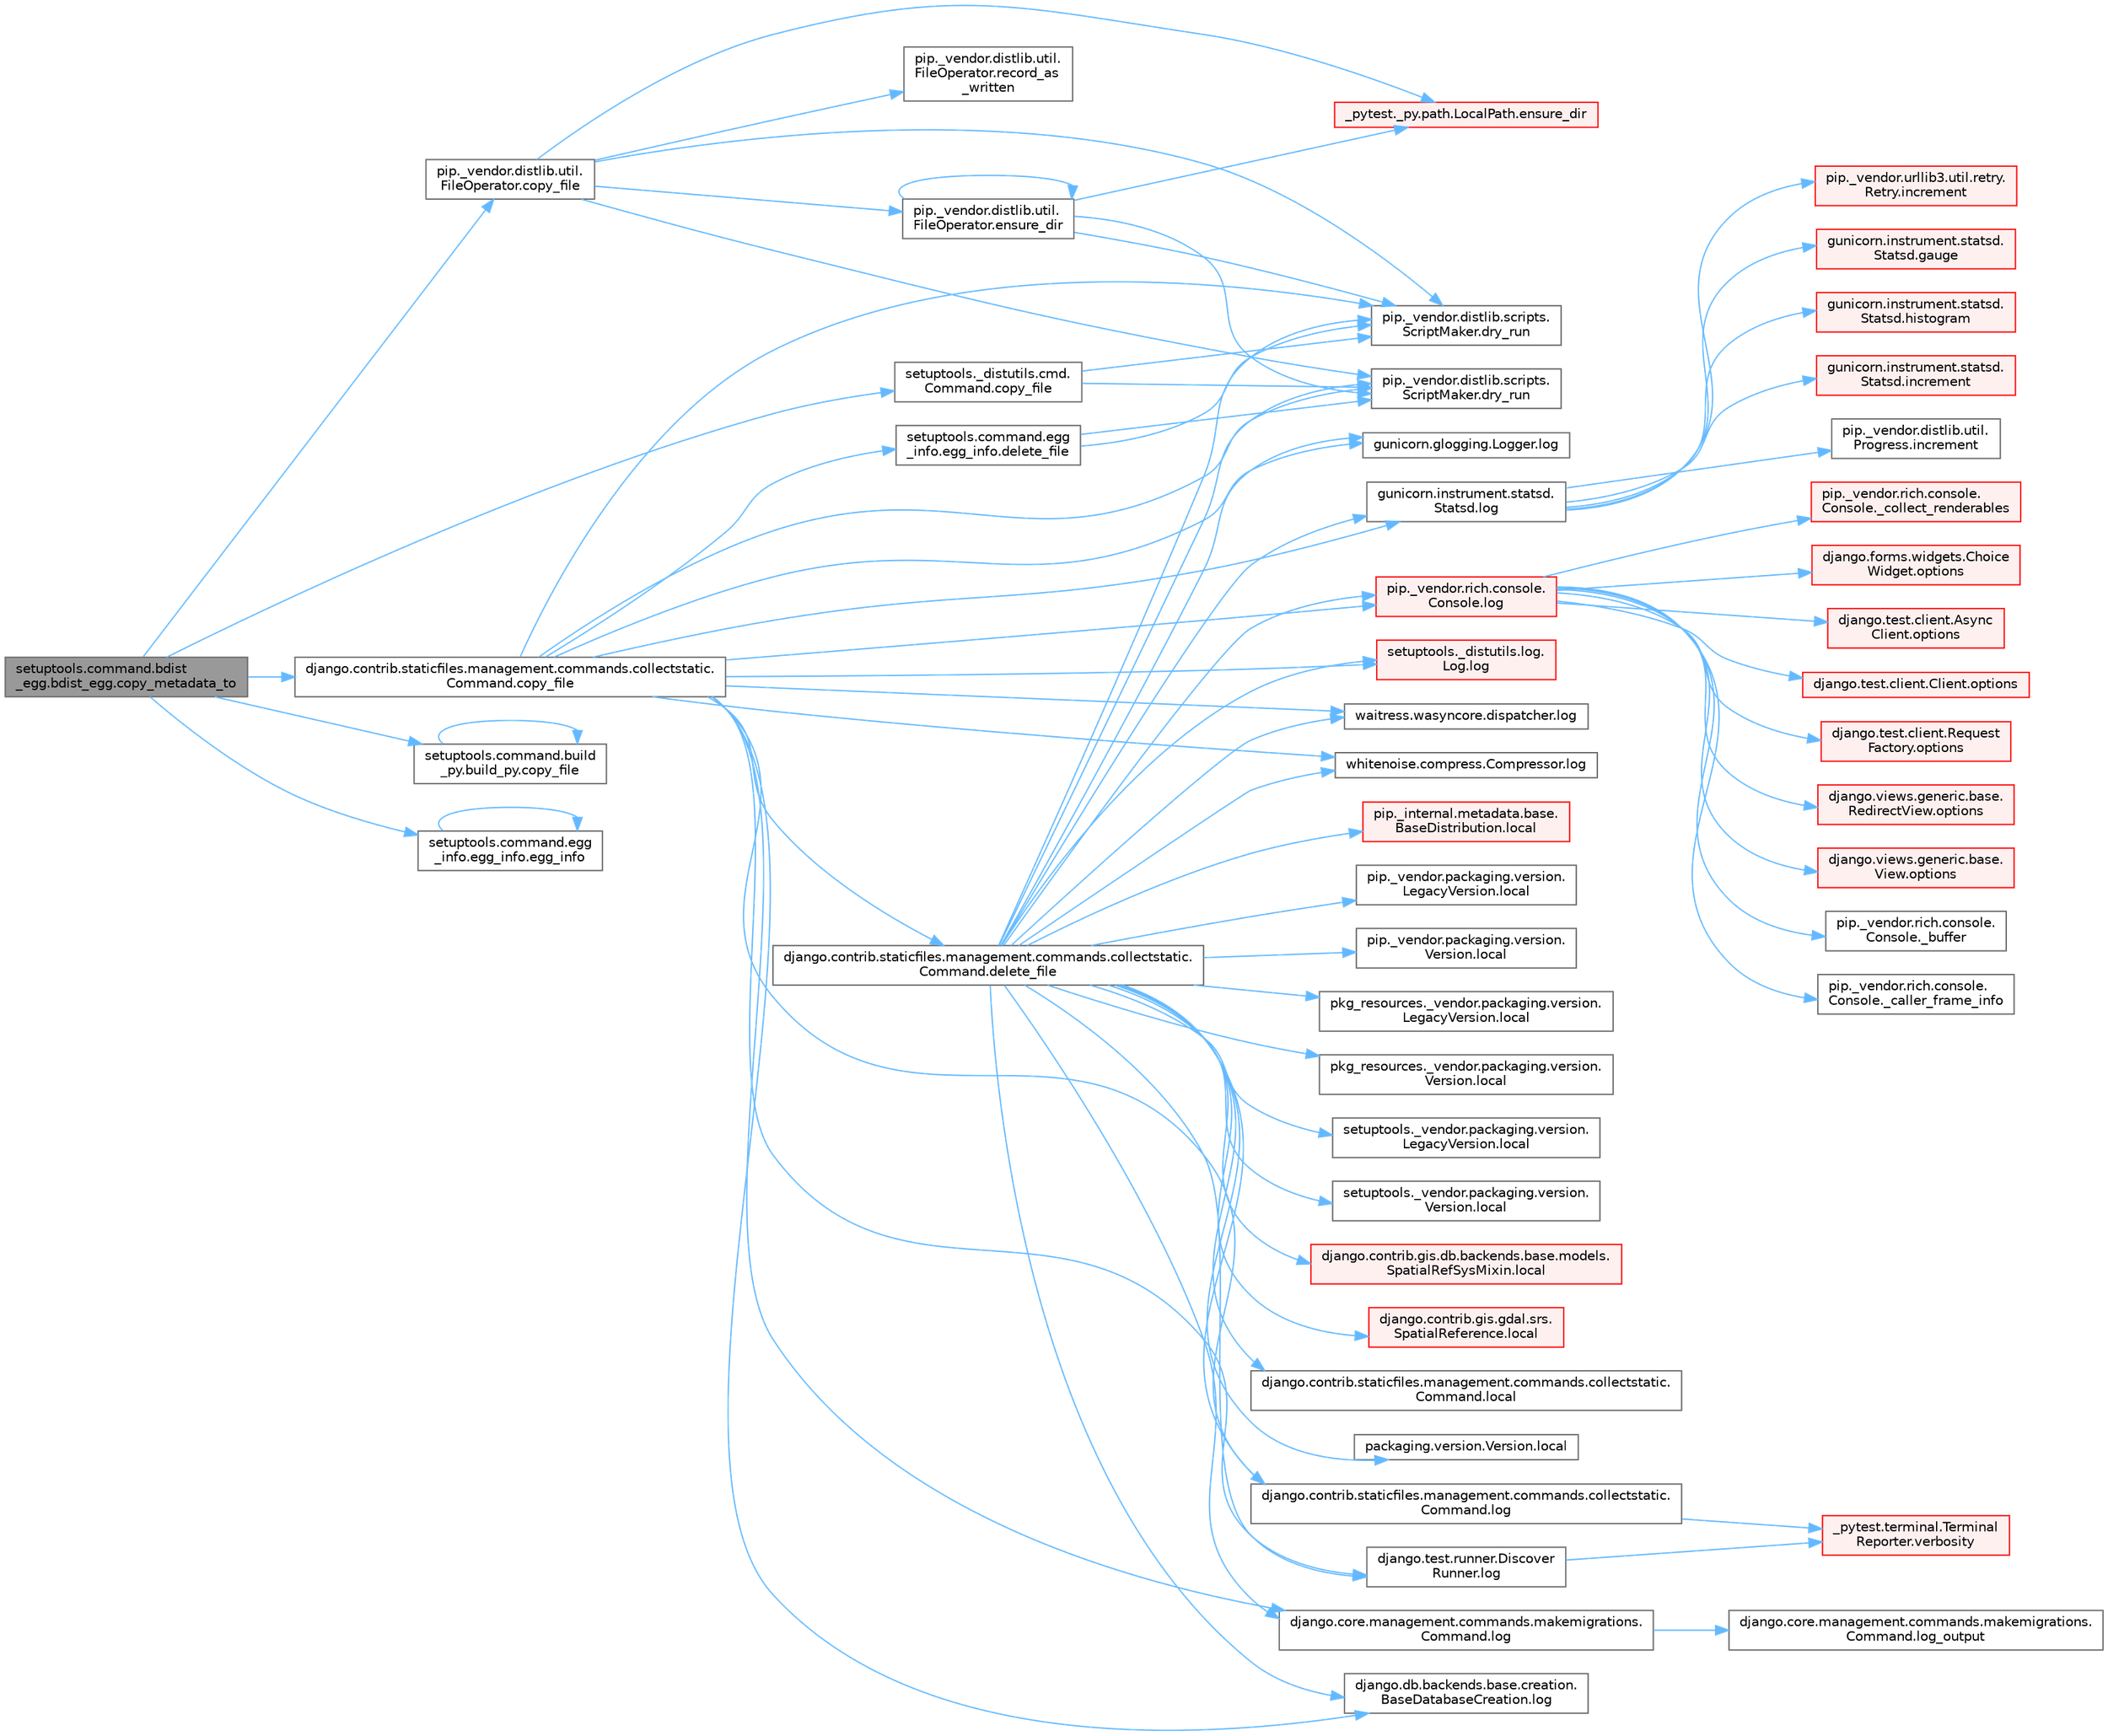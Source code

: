 digraph "setuptools.command.bdist_egg.bdist_egg.copy_metadata_to"
{
 // LATEX_PDF_SIZE
  bgcolor="transparent";
  edge [fontname=Helvetica,fontsize=10,labelfontname=Helvetica,labelfontsize=10];
  node [fontname=Helvetica,fontsize=10,shape=box,height=0.2,width=0.4];
  rankdir="LR";
  Node1 [id="Node000001",label="setuptools.command.bdist\l_egg.bdist_egg.copy_metadata_to",height=0.2,width=0.4,color="gray40", fillcolor="grey60", style="filled", fontcolor="black",tooltip=" "];
  Node1 -> Node2 [id="edge1_Node000001_Node000002",color="steelblue1",style="solid",tooltip=" "];
  Node2 [id="Node000002",label="django.contrib.staticfiles.management.commands.collectstatic.\lCommand.copy_file",height=0.2,width=0.4,color="grey40", fillcolor="white", style="filled",URL="$classdjango_1_1contrib_1_1staticfiles_1_1management_1_1commands_1_1collectstatic_1_1_command.html#aa1d53e284649215d968d4bb505fb4d4b",tooltip=" "];
  Node2 -> Node3 [id="edge2_Node000002_Node000003",color="steelblue1",style="solid",tooltip=" "];
  Node3 [id="Node000003",label="django.contrib.staticfiles.management.commands.collectstatic.\lCommand.delete_file",height=0.2,width=0.4,color="grey40", fillcolor="white", style="filled",URL="$classdjango_1_1contrib_1_1staticfiles_1_1management_1_1commands_1_1collectstatic_1_1_command.html#a54d45dfce4bec3a86e7cd24afd6ade21",tooltip=" "];
  Node3 -> Node4 [id="edge3_Node000003_Node000004",color="steelblue1",style="solid",tooltip=" "];
  Node4 [id="Node000004",label="pip._vendor.distlib.scripts.\lScriptMaker.dry_run",height=0.2,width=0.4,color="grey40", fillcolor="white", style="filled",URL="$classpip_1_1__vendor_1_1distlib_1_1scripts_1_1_script_maker.html#acd0b75b087e518fe8bca3b64ea083c92",tooltip=" "];
  Node3 -> Node5 [id="edge4_Node000003_Node000005",color="steelblue1",style="solid",tooltip=" "];
  Node5 [id="Node000005",label="pip._vendor.distlib.scripts.\lScriptMaker.dry_run",height=0.2,width=0.4,color="grey40", fillcolor="white", style="filled",URL="$classpip_1_1__vendor_1_1distlib_1_1scripts_1_1_script_maker.html#aa6b275f3771cc190673279c4bf52d220",tooltip=" "];
  Node3 -> Node6 [id="edge5_Node000003_Node000006",color="steelblue1",style="solid",tooltip=" "];
  Node6 [id="Node000006",label="django.contrib.gis.db.backends.base.models.\lSpatialRefSysMixin.local",height=0.2,width=0.4,color="red", fillcolor="#FFF0F0", style="filled",URL="$classdjango_1_1contrib_1_1gis_1_1db_1_1backends_1_1base_1_1models_1_1_spatial_ref_sys_mixin.html#aa2b279a4742998c755a4b609dae36ec2",tooltip=" "];
  Node3 -> Node47 [id="edge6_Node000003_Node000047",color="steelblue1",style="solid",tooltip=" "];
  Node47 [id="Node000047",label="django.contrib.gis.gdal.srs.\lSpatialReference.local",height=0.2,width=0.4,color="red", fillcolor="#FFF0F0", style="filled",URL="$classdjango_1_1contrib_1_1gis_1_1gdal_1_1srs_1_1_spatial_reference.html#a0abebf4dd11a11920a1e2e54f39f50fd",tooltip=" "];
  Node3 -> Node48 [id="edge7_Node000003_Node000048",color="steelblue1",style="solid",tooltip=" "];
  Node48 [id="Node000048",label="django.contrib.staticfiles.management.commands.collectstatic.\lCommand.local",height=0.2,width=0.4,color="grey40", fillcolor="white", style="filled",URL="$classdjango_1_1contrib_1_1staticfiles_1_1management_1_1commands_1_1collectstatic_1_1_command.html#a03cada9a3401fcf3fac9c92aed7e2002",tooltip=" "];
  Node3 -> Node49 [id="edge8_Node000003_Node000049",color="steelblue1",style="solid",tooltip=" "];
  Node49 [id="Node000049",label="packaging.version.Version.local",height=0.2,width=0.4,color="grey40", fillcolor="white", style="filled",URL="$classpackaging_1_1version_1_1_version.html#a45188d22991efcdbe0a8356784fc00a0",tooltip=" "];
  Node3 -> Node50 [id="edge9_Node000003_Node000050",color="steelblue1",style="solid",tooltip=" "];
  Node50 [id="Node000050",label="pip._internal.metadata.base.\lBaseDistribution.local",height=0.2,width=0.4,color="red", fillcolor="#FFF0F0", style="filled",URL="$classpip_1_1__internal_1_1metadata_1_1base_1_1_base_distribution.html#a68a7931aa7d592ec9a6bcf1aaa845223",tooltip=" "];
  Node3 -> Node4541 [id="edge10_Node000003_Node004541",color="steelblue1",style="solid",tooltip=" "];
  Node4541 [id="Node004541",label="pip._vendor.packaging.version.\lLegacyVersion.local",height=0.2,width=0.4,color="grey40", fillcolor="white", style="filled",URL="$classpip_1_1__vendor_1_1packaging_1_1version_1_1_legacy_version.html#a60a59860ee423006f3885a51e699cbc0",tooltip=" "];
  Node3 -> Node4542 [id="edge11_Node000003_Node004542",color="steelblue1",style="solid",tooltip=" "];
  Node4542 [id="Node004542",label="pip._vendor.packaging.version.\lVersion.local",height=0.2,width=0.4,color="grey40", fillcolor="white", style="filled",URL="$classpip_1_1__vendor_1_1packaging_1_1version_1_1_version.html#ad1320245d9af9451510a2af96fa9e270",tooltip=" "];
  Node3 -> Node4543 [id="edge12_Node000003_Node004543",color="steelblue1",style="solid",tooltip=" "];
  Node4543 [id="Node004543",label="pkg_resources._vendor.packaging.version.\lLegacyVersion.local",height=0.2,width=0.4,color="grey40", fillcolor="white", style="filled",URL="$classpkg__resources_1_1__vendor_1_1packaging_1_1version_1_1_legacy_version.html#ab5202e3adbabf73ac459d78afdc0cfc5",tooltip=" "];
  Node3 -> Node4544 [id="edge13_Node000003_Node004544",color="steelblue1",style="solid",tooltip=" "];
  Node4544 [id="Node004544",label="pkg_resources._vendor.packaging.version.\lVersion.local",height=0.2,width=0.4,color="grey40", fillcolor="white", style="filled",URL="$classpkg__resources_1_1__vendor_1_1packaging_1_1version_1_1_version.html#a36e576909ed04da5b9a9d7b1443ee961",tooltip=" "];
  Node3 -> Node4545 [id="edge14_Node000003_Node004545",color="steelblue1",style="solid",tooltip=" "];
  Node4545 [id="Node004545",label="setuptools._vendor.packaging.version.\lLegacyVersion.local",height=0.2,width=0.4,color="grey40", fillcolor="white", style="filled",URL="$classsetuptools_1_1__vendor_1_1packaging_1_1version_1_1_legacy_version.html#a1c8af3f6b4898755c2d392b114d12e77",tooltip=" "];
  Node3 -> Node4546 [id="edge15_Node000003_Node004546",color="steelblue1",style="solid",tooltip=" "];
  Node4546 [id="Node004546",label="setuptools._vendor.packaging.version.\lVersion.local",height=0.2,width=0.4,color="grey40", fillcolor="white", style="filled",URL="$classsetuptools_1_1__vendor_1_1packaging_1_1version_1_1_version.html#a7d77314dddde68f3148b8c1efb5b8057",tooltip=" "];
  Node3 -> Node988 [id="edge16_Node000003_Node000988",color="steelblue1",style="solid",tooltip=" "];
  Node988 [id="Node000988",label="django.contrib.staticfiles.management.commands.collectstatic.\lCommand.log",height=0.2,width=0.4,color="grey40", fillcolor="white", style="filled",URL="$classdjango_1_1contrib_1_1staticfiles_1_1management_1_1commands_1_1collectstatic_1_1_command.html#a0e93191b90ee0993e3286343d0b2de0e",tooltip=" "];
  Node988 -> Node989 [id="edge17_Node000988_Node000989",color="steelblue1",style="solid",tooltip=" "];
  Node989 [id="Node000989",label="_pytest.terminal.Terminal\lReporter.verbosity",height=0.2,width=0.4,color="red", fillcolor="#FFF0F0", style="filled",URL="$class__pytest_1_1terminal_1_1_terminal_reporter.html#a620047ffec9ba4f5cca84af25b3adbcf",tooltip=" "];
  Node3 -> Node990 [id="edge18_Node000003_Node000990",color="steelblue1",style="solid",tooltip=" "];
  Node990 [id="Node000990",label="django.core.management.commands.makemigrations.\lCommand.log",height=0.2,width=0.4,color="grey40", fillcolor="white", style="filled",URL="$classdjango_1_1core_1_1management_1_1commands_1_1makemigrations_1_1_command.html#a0409d121552878a7416460dba8274880",tooltip=" "];
  Node990 -> Node991 [id="edge19_Node000990_Node000991",color="steelblue1",style="solid",tooltip=" "];
  Node991 [id="Node000991",label="django.core.management.commands.makemigrations.\lCommand.log_output",height=0.2,width=0.4,color="grey40", fillcolor="white", style="filled",URL="$classdjango_1_1core_1_1management_1_1commands_1_1makemigrations_1_1_command.html#ad6cb5d402888250fc170034fdee93f6d",tooltip=" "];
  Node3 -> Node992 [id="edge20_Node000003_Node000992",color="steelblue1",style="solid",tooltip=" "];
  Node992 [id="Node000992",label="django.db.backends.base.creation.\lBaseDatabaseCreation.log",height=0.2,width=0.4,color="grey40", fillcolor="white", style="filled",URL="$classdjango_1_1db_1_1backends_1_1base_1_1creation_1_1_base_database_creation.html#ac297ec931db5ec68c271ec0d91be7183",tooltip=" "];
  Node3 -> Node993 [id="edge21_Node000003_Node000993",color="steelblue1",style="solid",tooltip=" "];
  Node993 [id="Node000993",label="django.test.runner.Discover\lRunner.log",height=0.2,width=0.4,color="grey40", fillcolor="white", style="filled",URL="$classdjango_1_1test_1_1runner_1_1_discover_runner.html#af5ad8e2895b3f0c5e0a6d7113199d641",tooltip=" "];
  Node993 -> Node989 [id="edge22_Node000993_Node000989",color="steelblue1",style="solid",tooltip=" "];
  Node3 -> Node994 [id="edge23_Node000003_Node000994",color="steelblue1",style="solid",tooltip=" "];
  Node994 [id="Node000994",label="gunicorn.glogging.Logger.log",height=0.2,width=0.4,color="grey40", fillcolor="white", style="filled",URL="$classgunicorn_1_1glogging_1_1_logger.html#ad6941dede526094643dd02c53c3449b0",tooltip=" "];
  Node3 -> Node995 [id="edge24_Node000003_Node000995",color="steelblue1",style="solid",tooltip=" "];
  Node995 [id="Node000995",label="gunicorn.instrument.statsd.\lStatsd.log",height=0.2,width=0.4,color="grey40", fillcolor="white", style="filled",URL="$classgunicorn_1_1instrument_1_1statsd_1_1_statsd.html#ab99145cf0b7c66dbcebcbdcbd44b4953",tooltip=" "];
  Node995 -> Node996 [id="edge25_Node000995_Node000996",color="steelblue1",style="solid",tooltip=" "];
  Node996 [id="Node000996",label="gunicorn.instrument.statsd.\lStatsd.gauge",height=0.2,width=0.4,color="red", fillcolor="#FFF0F0", style="filled",URL="$classgunicorn_1_1instrument_1_1statsd_1_1_statsd.html#a6cebc76ae769412dfb0f0a3ec727c50d",tooltip=" "];
  Node995 -> Node998 [id="edge26_Node000995_Node000998",color="steelblue1",style="solid",tooltip=" "];
  Node998 [id="Node000998",label="gunicorn.instrument.statsd.\lStatsd.histogram",height=0.2,width=0.4,color="red", fillcolor="#FFF0F0", style="filled",URL="$classgunicorn_1_1instrument_1_1statsd_1_1_statsd.html#adee3cb12a43f643cca3c9084d77285b4",tooltip=" "];
  Node995 -> Node999 [id="edge27_Node000995_Node000999",color="steelblue1",style="solid",tooltip=" "];
  Node999 [id="Node000999",label="gunicorn.instrument.statsd.\lStatsd.increment",height=0.2,width=0.4,color="red", fillcolor="#FFF0F0", style="filled",URL="$classgunicorn_1_1instrument_1_1statsd_1_1_statsd.html#a5527687726a051a5182ee13a842b08fd",tooltip=" "];
  Node995 -> Node1000 [id="edge28_Node000995_Node001000",color="steelblue1",style="solid",tooltip=" "];
  Node1000 [id="Node001000",label="pip._vendor.distlib.util.\lProgress.increment",height=0.2,width=0.4,color="grey40", fillcolor="white", style="filled",URL="$classpip_1_1__vendor_1_1distlib_1_1util_1_1_progress.html#a197ffd4ac8a74898742a6cde5b4c5466",tooltip=" "];
  Node995 -> Node1001 [id="edge29_Node000995_Node001001",color="steelblue1",style="solid",tooltip=" "];
  Node1001 [id="Node001001",label="pip._vendor.urllib3.util.retry.\lRetry.increment",height=0.2,width=0.4,color="red", fillcolor="#FFF0F0", style="filled",URL="$classpip_1_1__vendor_1_1urllib3_1_1util_1_1retry_1_1_retry.html#a88dd993ccb2ef4b2bfa9ad0571374b12",tooltip=" "];
  Node3 -> Node1078 [id="edge30_Node000003_Node001078",color="steelblue1",style="solid",tooltip=" "];
  Node1078 [id="Node001078",label="pip._vendor.rich.console.\lConsole.log",height=0.2,width=0.4,color="red", fillcolor="#FFF0F0", style="filled",URL="$classpip_1_1__vendor_1_1rich_1_1console_1_1_console.html#af9c77e39f9413fc2b134c60cfa23b0f1",tooltip=" "];
  Node1078 -> Node131 [id="edge31_Node001078_Node000131",color="steelblue1",style="solid",tooltip=" "];
  Node131 [id="Node000131",label="pip._vendor.rich.console.\lConsole._buffer",height=0.2,width=0.4,color="grey40", fillcolor="white", style="filled",URL="$classpip_1_1__vendor_1_1rich_1_1console_1_1_console.html#a51eaf031922c907e4085937b82f5564e",tooltip=" "];
  Node1078 -> Node1079 [id="edge32_Node001078_Node001079",color="steelblue1",style="solid",tooltip=" "];
  Node1079 [id="Node001079",label="pip._vendor.rich.console.\lConsole._caller_frame_info",height=0.2,width=0.4,color="grey40", fillcolor="white", style="filled",URL="$classpip_1_1__vendor_1_1rich_1_1console_1_1_console.html#ac43cb4290591af4f04cd264aa1fc1b0f",tooltip=" "];
  Node1078 -> Node132 [id="edge33_Node001078_Node000132",color="steelblue1",style="solid",tooltip=" "];
  Node132 [id="Node000132",label="pip._vendor.rich.console.\lConsole._collect_renderables",height=0.2,width=0.4,color="red", fillcolor="#FFF0F0", style="filled",URL="$classpip_1_1__vendor_1_1rich_1_1console_1_1_console.html#ab053dc750094e77e036523f6d2c14899",tooltip=" "];
  Node1078 -> Node142 [id="edge34_Node001078_Node000142",color="steelblue1",style="solid",tooltip=" "];
  Node142 [id="Node000142",label="django.forms.widgets.Choice\lWidget.options",height=0.2,width=0.4,color="red", fillcolor="#FFF0F0", style="filled",URL="$classdjango_1_1forms_1_1widgets_1_1_choice_widget.html#a8575b90386fc2027f38ea00133cef250",tooltip=" "];
  Node1078 -> Node1080 [id="edge35_Node001078_Node001080",color="steelblue1",style="solid",tooltip=" "];
  Node1080 [id="Node001080",label="django.test.client.Async\lClient.options",height=0.2,width=0.4,color="red", fillcolor="#FFF0F0", style="filled",URL="$classdjango_1_1test_1_1client_1_1_async_client.html#a84509c6347cbc018e6335b924ec841a2",tooltip=" "];
  Node1078 -> Node1723 [id="edge36_Node001078_Node001723",color="steelblue1",style="solid",tooltip=" "];
  Node1723 [id="Node001723",label="django.test.client.Client.options",height=0.2,width=0.4,color="red", fillcolor="#FFF0F0", style="filled",URL="$classdjango_1_1test_1_1client_1_1_client.html#a839ea6375ca2184b3b60550938b6824c",tooltip=" "];
  Node1078 -> Node1725 [id="edge37_Node001078_Node001725",color="steelblue1",style="solid",tooltip=" "];
  Node1725 [id="Node001725",label="django.test.client.Request\lFactory.options",height=0.2,width=0.4,color="red", fillcolor="#FFF0F0", style="filled",URL="$classdjango_1_1test_1_1client_1_1_request_factory.html#a438a7e1be2437d680cd78d11dee77c54",tooltip=" "];
  Node1078 -> Node1729 [id="edge38_Node001078_Node001729",color="steelblue1",style="solid",tooltip=" "];
  Node1729 [id="Node001729",label="django.views.generic.base.\lRedirectView.options",height=0.2,width=0.4,color="red", fillcolor="#FFF0F0", style="filled",URL="$classdjango_1_1views_1_1generic_1_1base_1_1_redirect_view.html#a444de156c79647344c987295c47a76e1",tooltip=" "];
  Node1078 -> Node1905 [id="edge39_Node001078_Node001905",color="steelblue1",style="solid",tooltip=" "];
  Node1905 [id="Node001905",label="django.views.generic.base.\lView.options",height=0.2,width=0.4,color="red", fillcolor="#FFF0F0", style="filled",URL="$classdjango_1_1views_1_1generic_1_1base_1_1_view.html#a4d1dc440a5bae11bd7859d20ca9948e1",tooltip=" "];
  Node3 -> Node2738 [id="edge40_Node000003_Node002738",color="steelblue1",style="solid",tooltip=" "];
  Node2738 [id="Node002738",label="setuptools._distutils.log.\lLog.log",height=0.2,width=0.4,color="red", fillcolor="#FFF0F0", style="filled",URL="$classsetuptools_1_1__distutils_1_1log_1_1_log.html#af651bf90098b3f6c9f3913b91f0eda70",tooltip=" "];
  Node3 -> Node2739 [id="edge41_Node000003_Node002739",color="steelblue1",style="solid",tooltip=" "];
  Node2739 [id="Node002739",label="waitress.wasyncore.dispatcher.log",height=0.2,width=0.4,color="grey40", fillcolor="white", style="filled",URL="$classwaitress_1_1wasyncore_1_1dispatcher.html#ab4786338f40a0cf9e9df45b57d4c0a63",tooltip=" "];
  Node3 -> Node2740 [id="edge42_Node000003_Node002740",color="steelblue1",style="solid",tooltip=" "];
  Node2740 [id="Node002740",label="whitenoise.compress.Compressor.log",height=0.2,width=0.4,color="grey40", fillcolor="white", style="filled",URL="$classwhitenoise_1_1compress_1_1_compressor.html#aa70a9f98a4387e4d394529c17cdbee27",tooltip=" "];
  Node2 -> Node4547 [id="edge43_Node000002_Node004547",color="steelblue1",style="solid",tooltip=" "];
  Node4547 [id="Node004547",label="setuptools.command.egg\l_info.egg_info.delete_file",height=0.2,width=0.4,color="grey40", fillcolor="white", style="filled",URL="$classsetuptools_1_1command_1_1egg__info_1_1egg__info.html#a495e8bc785408d0edb69ac18deb4cffc",tooltip=" "];
  Node4547 -> Node4 [id="edge44_Node004547_Node000004",color="steelblue1",style="solid",tooltip=" "];
  Node4547 -> Node5 [id="edge45_Node004547_Node000005",color="steelblue1",style="solid",tooltip=" "];
  Node2 -> Node4 [id="edge46_Node000002_Node000004",color="steelblue1",style="solid",tooltip=" "];
  Node2 -> Node5 [id="edge47_Node000002_Node000005",color="steelblue1",style="solid",tooltip=" "];
  Node2 -> Node988 [id="edge48_Node000002_Node000988",color="steelblue1",style="solid",tooltip=" "];
  Node2 -> Node990 [id="edge49_Node000002_Node000990",color="steelblue1",style="solid",tooltip=" "];
  Node2 -> Node992 [id="edge50_Node000002_Node000992",color="steelblue1",style="solid",tooltip=" "];
  Node2 -> Node993 [id="edge51_Node000002_Node000993",color="steelblue1",style="solid",tooltip=" "];
  Node2 -> Node994 [id="edge52_Node000002_Node000994",color="steelblue1",style="solid",tooltip=" "];
  Node2 -> Node995 [id="edge53_Node000002_Node000995",color="steelblue1",style="solid",tooltip=" "];
  Node2 -> Node1078 [id="edge54_Node000002_Node001078",color="steelblue1",style="solid",tooltip=" "];
  Node2 -> Node2738 [id="edge55_Node000002_Node002738",color="steelblue1",style="solid",tooltip=" "];
  Node2 -> Node2739 [id="edge56_Node000002_Node002739",color="steelblue1",style="solid",tooltip=" "];
  Node2 -> Node2740 [id="edge57_Node000002_Node002740",color="steelblue1",style="solid",tooltip=" "];
  Node1 -> Node4548 [id="edge58_Node000001_Node004548",color="steelblue1",style="solid",tooltip=" "];
  Node4548 [id="Node004548",label="pip._vendor.distlib.util.\lFileOperator.copy_file",height=0.2,width=0.4,color="grey40", fillcolor="white", style="filled",URL="$classpip_1_1__vendor_1_1distlib_1_1util_1_1_file_operator.html#abc23840c62c167d79ecacec778850261",tooltip=" "];
  Node4548 -> Node4 [id="edge59_Node004548_Node000004",color="steelblue1",style="solid",tooltip=" "];
  Node4548 -> Node5 [id="edge60_Node004548_Node000005",color="steelblue1",style="solid",tooltip=" "];
  Node4548 -> Node4549 [id="edge61_Node004548_Node004549",color="steelblue1",style="solid",tooltip=" "];
  Node4549 [id="Node004549",label="_pytest._py.path.LocalPath.ensure_dir",height=0.2,width=0.4,color="red", fillcolor="#FFF0F0", style="filled",URL="$class__pytest_1_1__py_1_1path_1_1_local_path.html#a46346ae9e4a2afb342367c4071edfb97",tooltip=" "];
  Node4548 -> Node4550 [id="edge62_Node004548_Node004550",color="steelblue1",style="solid",tooltip=" "];
  Node4550 [id="Node004550",label="pip._vendor.distlib.util.\lFileOperator.ensure_dir",height=0.2,width=0.4,color="grey40", fillcolor="white", style="filled",URL="$classpip_1_1__vendor_1_1distlib_1_1util_1_1_file_operator.html#ac26f6e6c72ddce16fab2f5b283728e7b",tooltip=" "];
  Node4550 -> Node4 [id="edge63_Node004550_Node000004",color="steelblue1",style="solid",tooltip=" "];
  Node4550 -> Node5 [id="edge64_Node004550_Node000005",color="steelblue1",style="solid",tooltip=" "];
  Node4550 -> Node4549 [id="edge65_Node004550_Node004549",color="steelblue1",style="solid",tooltip=" "];
  Node4550 -> Node4550 [id="edge66_Node004550_Node004550",color="steelblue1",style="solid",tooltip=" "];
  Node4548 -> Node4551 [id="edge67_Node004548_Node004551",color="steelblue1",style="solid",tooltip=" "];
  Node4551 [id="Node004551",label="pip._vendor.distlib.util.\lFileOperator.record_as\l_written",height=0.2,width=0.4,color="grey40", fillcolor="white", style="filled",URL="$classpip_1_1__vendor_1_1distlib_1_1util_1_1_file_operator.html#a3b258e4866635420f8e78204fe67443d",tooltip=" "];
  Node1 -> Node4552 [id="edge68_Node000001_Node004552",color="steelblue1",style="solid",tooltip=" "];
  Node4552 [id="Node004552",label="setuptools._distutils.cmd.\lCommand.copy_file",height=0.2,width=0.4,color="grey40", fillcolor="white", style="filled",URL="$classsetuptools_1_1__distutils_1_1cmd_1_1_command.html#a88780b42f9f312f6a8a44617c5e28b25",tooltip=" "];
  Node4552 -> Node4 [id="edge69_Node004552_Node000004",color="steelblue1",style="solid",tooltip=" "];
  Node4552 -> Node5 [id="edge70_Node004552_Node000005",color="steelblue1",style="solid",tooltip=" "];
  Node1 -> Node4553 [id="edge71_Node000001_Node004553",color="steelblue1",style="solid",tooltip=" "];
  Node4553 [id="Node004553",label="setuptools.command.build\l_py.build_py.copy_file",height=0.2,width=0.4,color="grey40", fillcolor="white", style="filled",URL="$classsetuptools_1_1command_1_1build__py_1_1build__py.html#ae5ead84f54c07f50b639494c9f9989fa",tooltip=" "];
  Node4553 -> Node4553 [id="edge72_Node004553_Node004553",color="steelblue1",style="solid",tooltip=" "];
  Node1 -> Node4554 [id="edge73_Node000001_Node004554",color="steelblue1",style="solid",tooltip=" "];
  Node4554 [id="Node004554",label="setuptools.command.egg\l_info.egg_info.egg_info",height=0.2,width=0.4,color="grey40", fillcolor="white", style="filled",URL="$classsetuptools_1_1command_1_1egg__info_1_1egg__info.html#ac0d4a2c1b84c0d8d939fe957b7793196",tooltip=" "];
  Node4554 -> Node4554 [id="edge74_Node004554_Node004554",color="steelblue1",style="solid",tooltip=" "];
}
